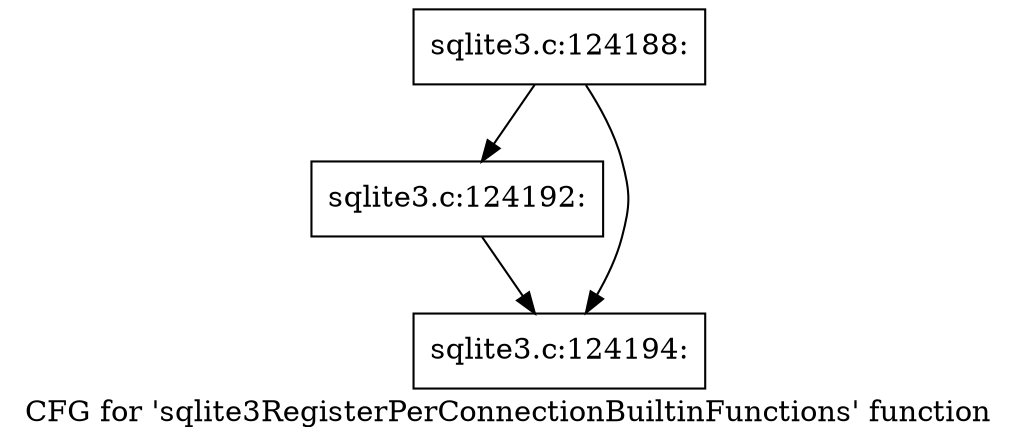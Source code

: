 digraph "CFG for 'sqlite3RegisterPerConnectionBuiltinFunctions' function" {
	label="CFG for 'sqlite3RegisterPerConnectionBuiltinFunctions' function";

	Node0x55c0faa1d5b0 [shape=record,label="{sqlite3.c:124188:}"];
	Node0x55c0faa1d5b0 -> Node0x55c0faa38e20;
	Node0x55c0faa1d5b0 -> Node0x55c0faa38e70;
	Node0x55c0faa38e20 [shape=record,label="{sqlite3.c:124192:}"];
	Node0x55c0faa38e20 -> Node0x55c0faa38e70;
	Node0x55c0faa38e70 [shape=record,label="{sqlite3.c:124194:}"];
}
